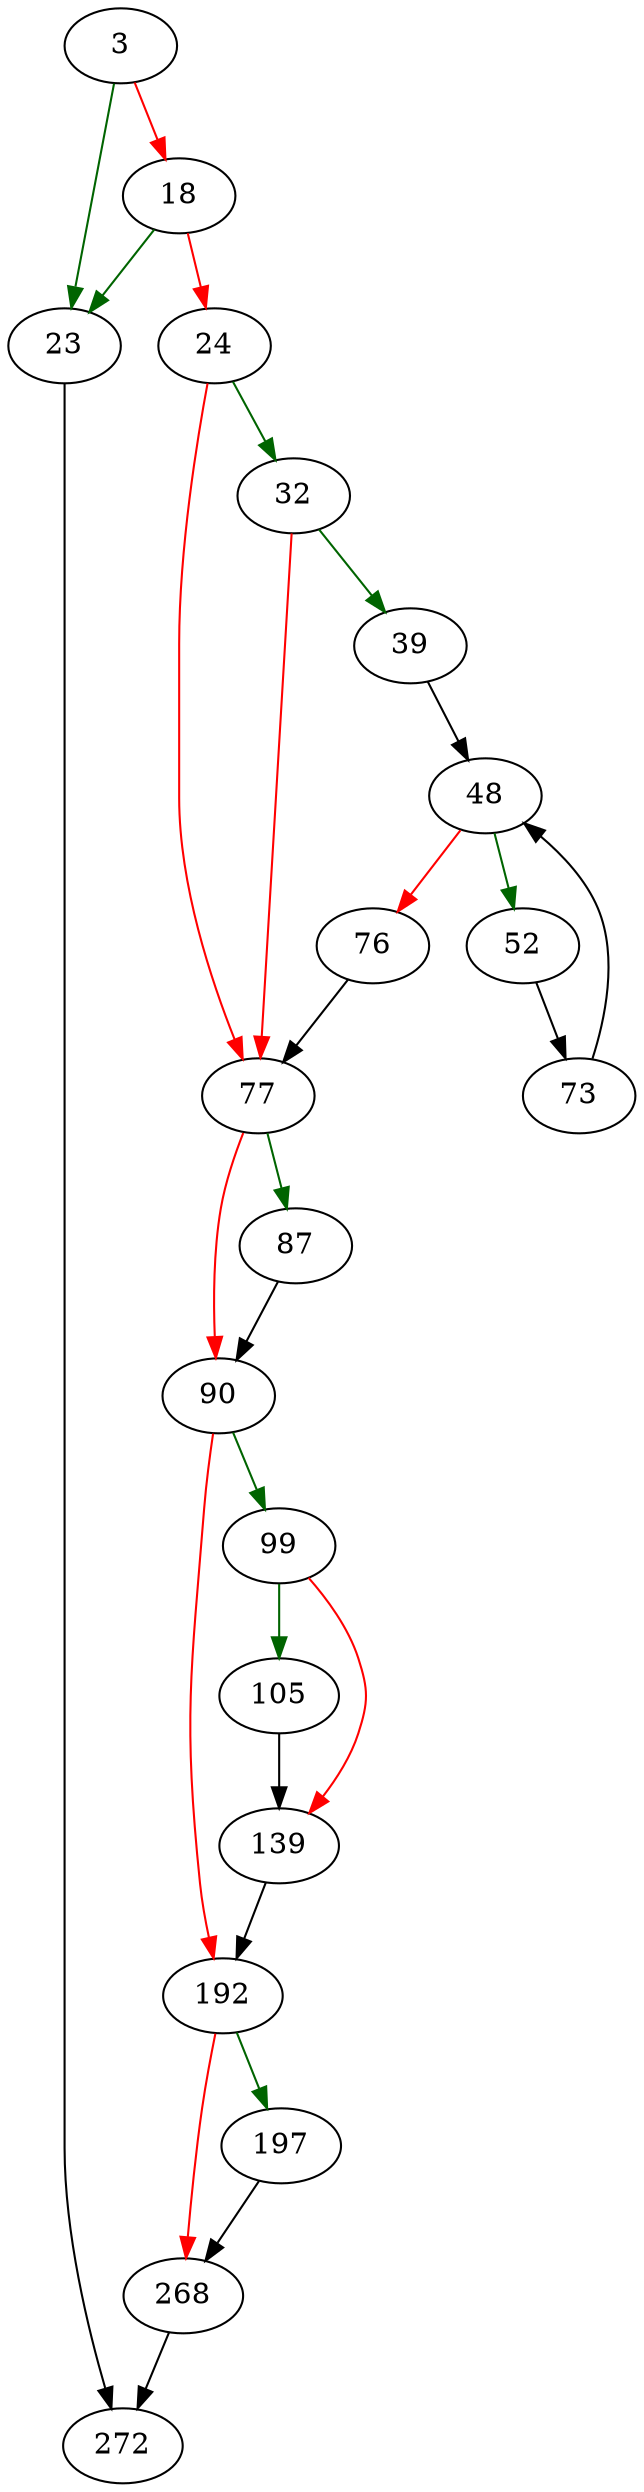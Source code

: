 strict digraph "display_stats" {
	// Node definitions.
	3 [entry=true];
	23;
	18;
	24;
	272;
	32;
	77;
	39;
	48;
	52;
	76;
	73;
	87;
	90;
	99;
	192;
	105;
	139;
	197;
	268;

	// Edge definitions.
	3 -> 23 [
		color=darkgreen
		cond=true
	];
	3 -> 18 [
		color=red
		cond=false
	];
	23 -> 272;
	18 -> 23 [
		color=darkgreen
		cond=true
	];
	18 -> 24 [
		color=red
		cond=false
	];
	24 -> 32 [
		color=darkgreen
		cond=true
	];
	24 -> 77 [
		color=red
		cond=false
	];
	32 -> 77 [
		color=red
		cond=false
	];
	32 -> 39 [
		color=darkgreen
		cond=true
	];
	77 -> 87 [
		color=darkgreen
		cond=true
	];
	77 -> 90 [
		color=red
		cond=false
	];
	39 -> 48;
	48 -> 52 [
		color=darkgreen
		cond=true
	];
	48 -> 76 [
		color=red
		cond=false
	];
	52 -> 73;
	76 -> 77;
	73 -> 48;
	87 -> 90;
	90 -> 99 [
		color=darkgreen
		cond=true
	];
	90 -> 192 [
		color=red
		cond=false
	];
	99 -> 105 [
		color=darkgreen
		cond=true
	];
	99 -> 139 [
		color=red
		cond=false
	];
	192 -> 197 [
		color=darkgreen
		cond=true
	];
	192 -> 268 [
		color=red
		cond=false
	];
	105 -> 139;
	139 -> 192;
	197 -> 268;
	268 -> 272;
}
